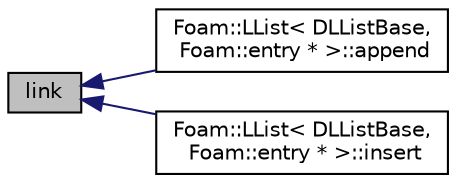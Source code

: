 digraph "link"
{
  bgcolor="transparent";
  edge [fontname="Helvetica",fontsize="10",labelfontname="Helvetica",labelfontsize="10"];
  node [fontname="Helvetica",fontsize="10",shape=record];
  rankdir="LR";
  Node1 [label="link",height=0.2,width=0.4,color="black", fillcolor="grey75", style="filled", fontcolor="black"];
  Node1 -> Node2 [dir="back",color="midnightblue",fontsize="10",style="solid",fontname="Helvetica"];
  Node2 [label="Foam::LList\< DLListBase,\l Foam::entry * \>::append",height=0.2,width=0.4,color="black",URL="$a01398.html#aa0809a881c9618cbaafc6a4451614dd6",tooltip="Add at tail of list. "];
  Node1 -> Node3 [dir="back",color="midnightblue",fontsize="10",style="solid",fontname="Helvetica"];
  Node3 [label="Foam::LList\< DLListBase,\l Foam::entry * \>::insert",height=0.2,width=0.4,color="black",URL="$a01398.html#a1e9eb396714acd3d518366423cc5b5f6",tooltip="Add at head of list. "];
}
